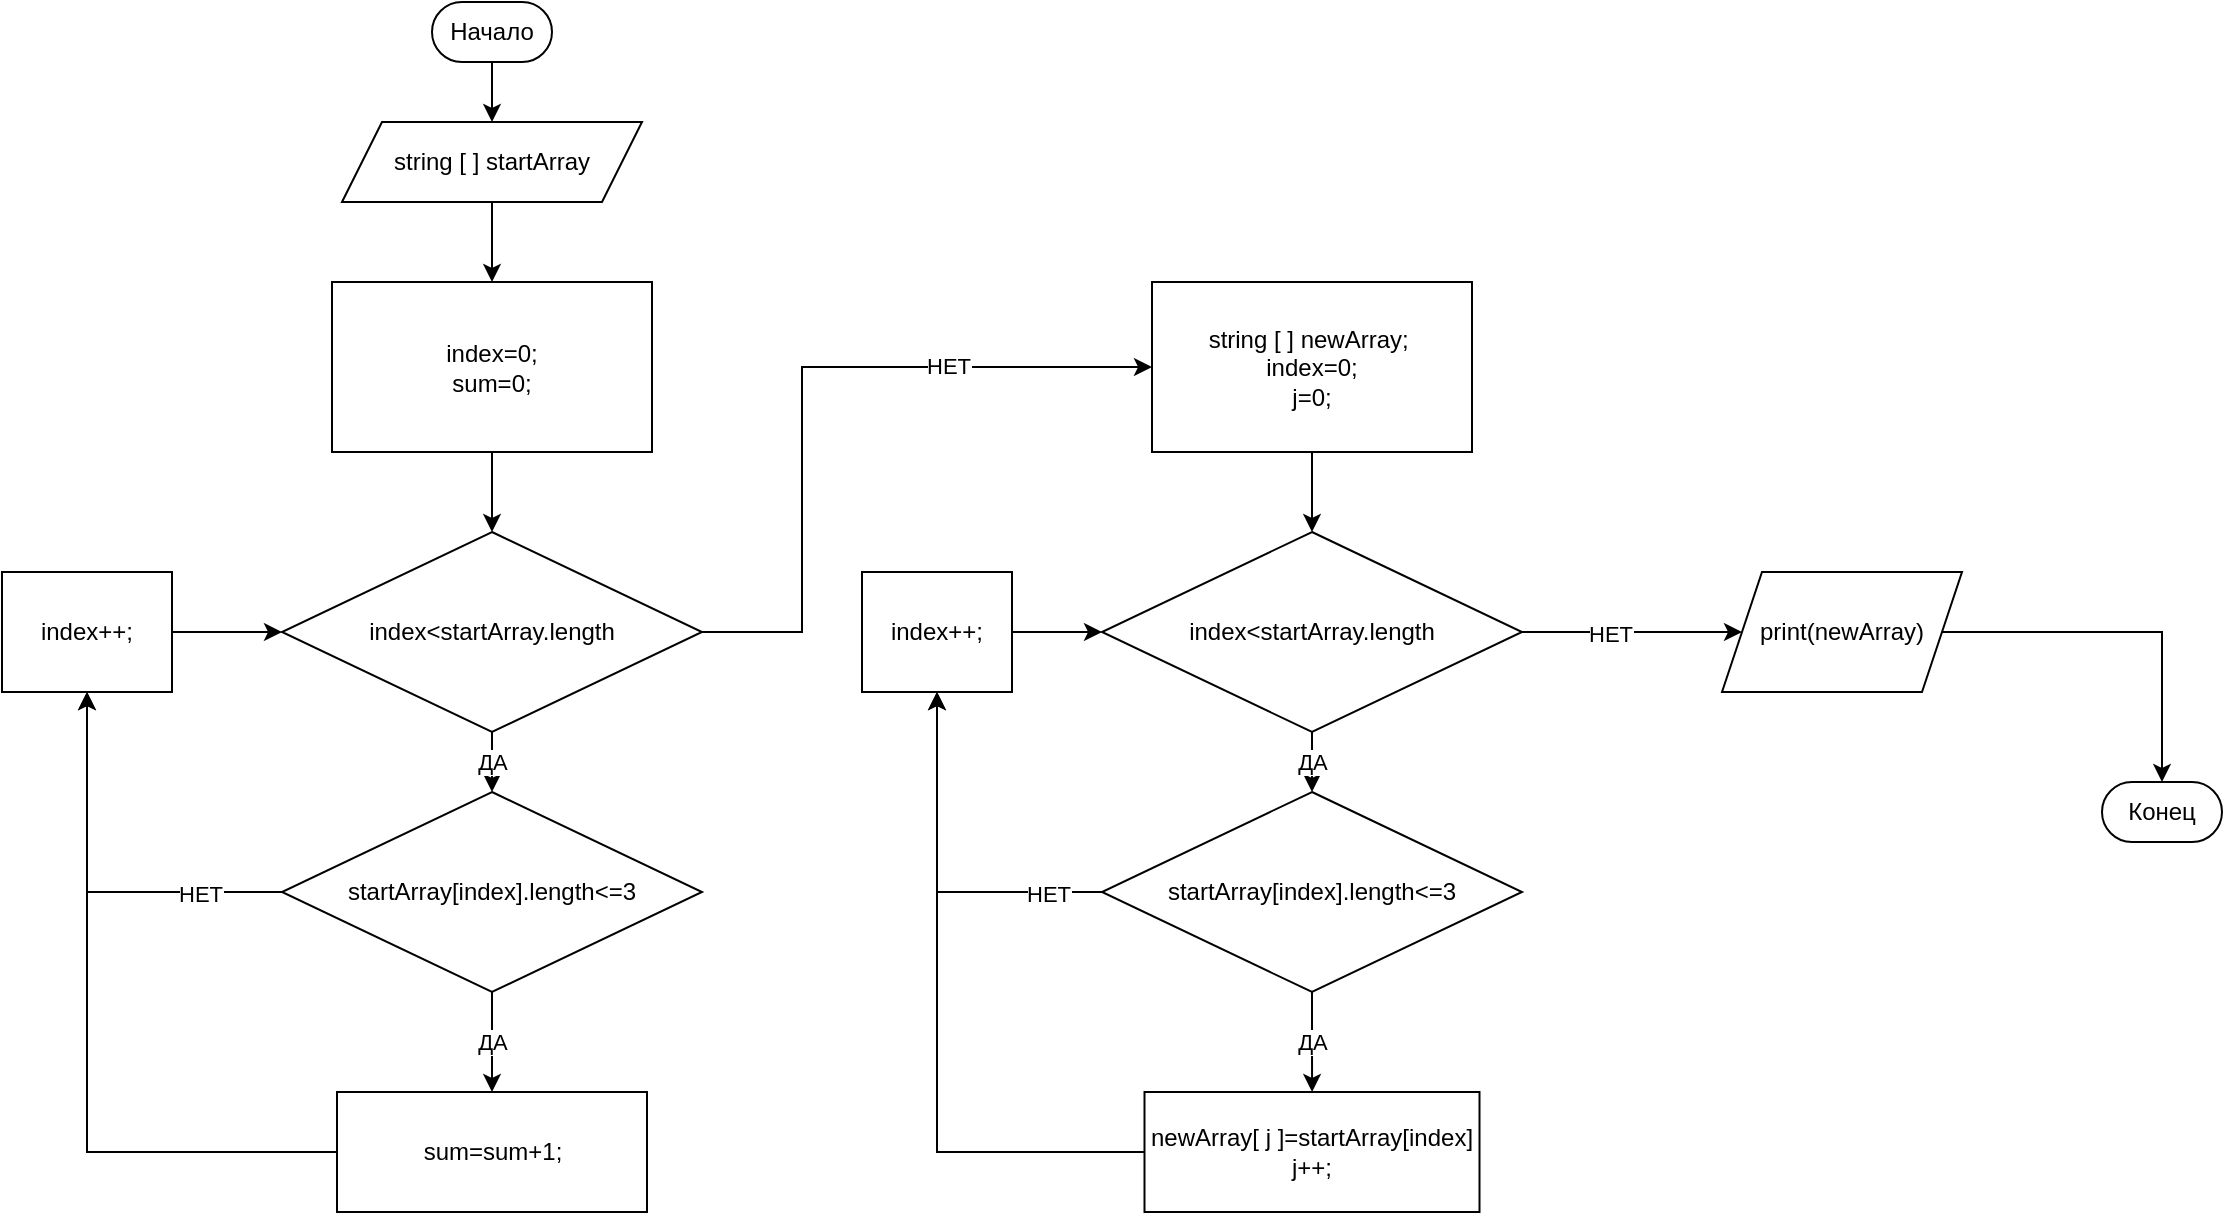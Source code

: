 <mxfile version="20.4.0" type="github">
  <diagram id="VdFKC_h9xf-gXitv9KbJ" name="Страница 1">
    <mxGraphModel dx="851" dy="2811" grid="1" gridSize="10" guides="1" tooltips="1" connect="1" arrows="1" fold="1" page="1" pageScale="1" pageWidth="1654" pageHeight="2336" math="0" shadow="0">
      <root>
        <mxCell id="0" />
        <mxCell id="1" parent="0" />
        <mxCell id="QxK2xaBH7U94x-TdCokO-1" value="" style="edgeStyle=orthogonalEdgeStyle;rounded=0;orthogonalLoop=1;jettySize=auto;html=1;" parent="1" source="QxK2xaBH7U94x-TdCokO-2" target="QxK2xaBH7U94x-TdCokO-4" edge="1">
          <mxGeometry relative="1" as="geometry" />
        </mxCell>
        <mxCell id="QxK2xaBH7U94x-TdCokO-2" value="Начало" style="rounded=1;whiteSpace=wrap;html=1;arcSize=50;" parent="1" vertex="1">
          <mxGeometry x="445" y="-2235" width="60" height="30" as="geometry" />
        </mxCell>
        <mxCell id="QxK2xaBH7U94x-TdCokO-3" value="" style="edgeStyle=orthogonalEdgeStyle;rounded=0;orthogonalLoop=1;jettySize=auto;html=1;" parent="1" source="QxK2xaBH7U94x-TdCokO-4" target="QxK2xaBH7U94x-TdCokO-6" edge="1">
          <mxGeometry relative="1" as="geometry" />
        </mxCell>
        <mxCell id="QxK2xaBH7U94x-TdCokO-4" value="string [ ] startArray" style="shape=parallelogram;perimeter=parallelogramPerimeter;whiteSpace=wrap;html=1;fixedSize=1;" parent="1" vertex="1">
          <mxGeometry x="400" y="-2175" width="150" height="40" as="geometry" />
        </mxCell>
        <mxCell id="QxK2xaBH7U94x-TdCokO-5" value="" style="edgeStyle=orthogonalEdgeStyle;rounded=0;orthogonalLoop=1;jettySize=auto;html=1;" parent="1" source="QxK2xaBH7U94x-TdCokO-6" target="QxK2xaBH7U94x-TdCokO-7" edge="1">
          <mxGeometry relative="1" as="geometry" />
        </mxCell>
        <mxCell id="QxK2xaBH7U94x-TdCokO-6" value="index=0;&lt;br&gt;sum=0;" style="rounded=0;whiteSpace=wrap;html=1;" parent="1" vertex="1">
          <mxGeometry x="395" y="-2095" width="160" height="85" as="geometry" />
        </mxCell>
        <mxCell id="k3AQD-l1bwYQ1r0FK6IG-7" value="ДА" style="edgeStyle=orthogonalEdgeStyle;rounded=0;orthogonalLoop=1;jettySize=auto;html=1;" edge="1" parent="1" source="QxK2xaBH7U94x-TdCokO-7" target="k3AQD-l1bwYQ1r0FK6IG-5">
          <mxGeometry relative="1" as="geometry" />
        </mxCell>
        <mxCell id="k3AQD-l1bwYQ1r0FK6IG-19" style="edgeStyle=orthogonalEdgeStyle;rounded=0;orthogonalLoop=1;jettySize=auto;html=1;entryX=0;entryY=0.5;entryDx=0;entryDy=0;" edge="1" parent="1" source="QxK2xaBH7U94x-TdCokO-7" target="k3AQD-l1bwYQ1r0FK6IG-2">
          <mxGeometry relative="1" as="geometry">
            <Array as="points">
              <mxPoint x="630" y="-1920" />
              <mxPoint x="630" y="-2052" />
            </Array>
          </mxGeometry>
        </mxCell>
        <mxCell id="k3AQD-l1bwYQ1r0FK6IG-20" value="НЕТ" style="edgeLabel;html=1;align=center;verticalAlign=middle;resizable=0;points=[];" vertex="1" connectable="0" parent="k3AQD-l1bwYQ1r0FK6IG-19">
          <mxGeometry x="0.428" y="1" relative="1" as="geometry">
            <mxPoint as="offset" />
          </mxGeometry>
        </mxCell>
        <mxCell id="QxK2xaBH7U94x-TdCokO-7" value="index&amp;lt;startArray.length" style="rhombus;whiteSpace=wrap;html=1;" parent="1" vertex="1">
          <mxGeometry x="370" y="-1970" width="210" height="100" as="geometry" />
        </mxCell>
        <mxCell id="k3AQD-l1bwYQ1r0FK6IG-11" style="edgeStyle=orthogonalEdgeStyle;rounded=0;orthogonalLoop=1;jettySize=auto;html=1;entryX=0.5;entryY=1;entryDx=0;entryDy=0;" edge="1" parent="1" source="QxK2xaBH7U94x-TdCokO-8" target="k3AQD-l1bwYQ1r0FK6IG-8">
          <mxGeometry relative="1" as="geometry" />
        </mxCell>
        <mxCell id="QxK2xaBH7U94x-TdCokO-8" value="sum=sum+1;&lt;span style=&quot;color: rgba(0, 0, 0, 0); font-family: monospace; font-size: 0px; text-align: start;&quot;&gt;%3CmxGraphModel%3E%3Croot%3E%3CmxCell%20id%3D%220%22%2F%3E%3CmxCell%20id%3D%221%22%20parent%3D%220%22%2F%3E%3CmxCell%20id%3D%222%22%20value%3D%22index%26amp%3Blt%3BstartArray.length%26lt%3Bbr%26gt%3BstartArray%5Bindex%5D.length%26amp%3Blt%3B%3D3%22%20style%3D%22rhombus%3BwhiteSpace%3Dwrap%3Bhtml%3D1%3B%22%20vertex%3D%221%22%20parent%3D%221%22%3E%3CmxGeometry%20x%3D%22370%22%20y%3D%22-1970%22%20width%3D%22210%22%20height%3D%22100%22%20as%3D%22geometry%22%2F%3E%3C%2FmxCell%3E%3C%2Froot%3E%3C%2FmxGraphModel%3E&lt;/span&gt;&lt;span style=&quot;color: rgba(0, 0, 0, 0); font-family: monospace; font-size: 0px; text-align: start;&quot;&gt;%3CmxGraphModel%3E%3Croot%3E%3CmxCell%20id%3D%220%22%2F%3E%3CmxCell%20id%3D%221%22%20parent%3D%220%22%2F%3E%3CmxCell%20id%3D%222%22%20value%3D%22index%26amp%3Blt%3BstartArray.length%26lt%3Bbr%26gt%3BstartArray%5Bindex%5D.length%26amp%3Blt%3B%3D3%22%20style%3D%22rhombus%3BwhiteSpace%3Dwrap%3Bhtml%3D1%3B%22%20vertex%3D%221%22%20parent%3D%221%22%3E%3CmxGeometry%20x%3D%22370%22%20y%3D%22-1970%22%20width%3D%22210%22%20height%3D%22100%22%20as%3D%22geometry%22%2F%3E%3C%2FmxCell%3E%3C%2Froot%3E%3C%2FmxGraphModel%3E&lt;/span&gt;&lt;span style=&quot;color: rgba(0, 0, 0, 0); font-family: monospace; font-size: 0px; text-align: start;&quot;&gt;%3CmxGraphModel%3E%3Croot%3E%3CmxCell%20id%3D%220%22%2F%3E%3CmxCell%20id%3D%221%22%20parent%3D%220%22%2F%3E%3CmxCell%20id%3D%222%22%20value%3D%22index%26amp%3Blt%3BstartArray.length%26lt%3Bbr%26gt%3BstartArray%5Bindex%5D.length%26amp%3Blt%3B%3D3%22%20style%3D%22rhombus%3BwhiteSpace%3Dwrap%3Bhtml%3D1%3B%22%20vertex%3D%221%22%20parent%3D%221%22%3E%3CmxGeometry%20x%3D%22370%22%20y%3D%22-1970%22%20width%3D%22210%22%20height%3D%22100%22%20as%3D%22geometry%22%2F%3E%3C%2FmxCell%3E%3C%2Froot%3E%3C%2FmxGraphModel%3E&lt;/span&gt;" style="rounded=0;whiteSpace=wrap;html=1;" parent="1" vertex="1">
          <mxGeometry x="397.5" y="-1690" width="155" height="60" as="geometry" />
        </mxCell>
        <mxCell id="QxK2xaBH7U94x-TdCokO-16" value="" style="edgeStyle=orthogonalEdgeStyle;rounded=0;orthogonalLoop=1;jettySize=auto;html=1;" parent="1" source="QxK2xaBH7U94x-TdCokO-11" target="QxK2xaBH7U94x-TdCokO-15" edge="1">
          <mxGeometry relative="1" as="geometry" />
        </mxCell>
        <mxCell id="QxK2xaBH7U94x-TdCokO-11" value="print(newArray)" style="shape=parallelogram;perimeter=parallelogramPerimeter;whiteSpace=wrap;html=1;fixedSize=1;" parent="1" vertex="1">
          <mxGeometry x="1090" y="-1950" width="120" height="60" as="geometry" />
        </mxCell>
        <mxCell id="QxK2xaBH7U94x-TdCokO-15" value="Конец" style="rounded=1;whiteSpace=wrap;html=1;arcSize=50;" parent="1" vertex="1">
          <mxGeometry x="1280" y="-1845" width="60" height="30" as="geometry" />
        </mxCell>
        <mxCell id="k3AQD-l1bwYQ1r0FK6IG-14" value="ДА" style="edgeStyle=orthogonalEdgeStyle;rounded=0;orthogonalLoop=1;jettySize=auto;html=1;" edge="1" parent="1" source="k3AQD-l1bwYQ1r0FK6IG-1" target="k3AQD-l1bwYQ1r0FK6IG-13">
          <mxGeometry relative="1" as="geometry" />
        </mxCell>
        <mxCell id="k3AQD-l1bwYQ1r0FK6IG-26" value="" style="edgeStyle=orthogonalEdgeStyle;rounded=0;orthogonalLoop=1;jettySize=auto;html=1;" edge="1" parent="1" source="k3AQD-l1bwYQ1r0FK6IG-1" target="QxK2xaBH7U94x-TdCokO-11">
          <mxGeometry relative="1" as="geometry" />
        </mxCell>
        <mxCell id="k3AQD-l1bwYQ1r0FK6IG-27" value="НЕТ" style="edgeLabel;html=1;align=center;verticalAlign=middle;resizable=0;points=[];" vertex="1" connectable="0" parent="k3AQD-l1bwYQ1r0FK6IG-26">
          <mxGeometry x="-0.202" y="-1" relative="1" as="geometry">
            <mxPoint as="offset" />
          </mxGeometry>
        </mxCell>
        <mxCell id="k3AQD-l1bwYQ1r0FK6IG-1" value="index&amp;lt;startArray.length" style="rhombus;whiteSpace=wrap;html=1;" vertex="1" parent="1">
          <mxGeometry x="780" y="-1970" width="210" height="100" as="geometry" />
        </mxCell>
        <mxCell id="k3AQD-l1bwYQ1r0FK6IG-4" value="" style="edgeStyle=orthogonalEdgeStyle;rounded=0;orthogonalLoop=1;jettySize=auto;html=1;" edge="1" parent="1" source="k3AQD-l1bwYQ1r0FK6IG-2" target="k3AQD-l1bwYQ1r0FK6IG-1">
          <mxGeometry relative="1" as="geometry" />
        </mxCell>
        <mxCell id="k3AQD-l1bwYQ1r0FK6IG-2" value="string [ ] newArray;&amp;nbsp;&lt;br&gt;index=0;&lt;br&gt;j=0;" style="rounded=0;whiteSpace=wrap;html=1;" vertex="1" parent="1">
          <mxGeometry x="805" y="-2095" width="160" height="85" as="geometry" />
        </mxCell>
        <mxCell id="k3AQD-l1bwYQ1r0FK6IG-6" value="ДА" style="edgeStyle=orthogonalEdgeStyle;rounded=0;orthogonalLoop=1;jettySize=auto;html=1;" edge="1" parent="1" source="k3AQD-l1bwYQ1r0FK6IG-5" target="QxK2xaBH7U94x-TdCokO-8">
          <mxGeometry relative="1" as="geometry" />
        </mxCell>
        <mxCell id="k3AQD-l1bwYQ1r0FK6IG-10" style="edgeStyle=orthogonalEdgeStyle;rounded=0;orthogonalLoop=1;jettySize=auto;html=1;entryX=0.5;entryY=1;entryDx=0;entryDy=0;" edge="1" parent="1" source="k3AQD-l1bwYQ1r0FK6IG-5" target="k3AQD-l1bwYQ1r0FK6IG-8">
          <mxGeometry relative="1" as="geometry" />
        </mxCell>
        <mxCell id="k3AQD-l1bwYQ1r0FK6IG-12" value="НЕТ" style="edgeLabel;html=1;align=center;verticalAlign=middle;resizable=0;points=[];" vertex="1" connectable="0" parent="k3AQD-l1bwYQ1r0FK6IG-10">
          <mxGeometry x="-0.584" y="1" relative="1" as="geometry">
            <mxPoint as="offset" />
          </mxGeometry>
        </mxCell>
        <mxCell id="k3AQD-l1bwYQ1r0FK6IG-5" value="startArray[index].length&amp;lt;=3" style="rhombus;whiteSpace=wrap;html=1;" vertex="1" parent="1">
          <mxGeometry x="370" y="-1840" width="210" height="100" as="geometry" />
        </mxCell>
        <mxCell id="k3AQD-l1bwYQ1r0FK6IG-9" value="" style="edgeStyle=orthogonalEdgeStyle;rounded=0;orthogonalLoop=1;jettySize=auto;html=1;" edge="1" parent="1" source="k3AQD-l1bwYQ1r0FK6IG-8" target="QxK2xaBH7U94x-TdCokO-7">
          <mxGeometry relative="1" as="geometry" />
        </mxCell>
        <mxCell id="k3AQD-l1bwYQ1r0FK6IG-8" value="index++;" style="rounded=0;whiteSpace=wrap;html=1;" vertex="1" parent="1">
          <mxGeometry x="230" y="-1950" width="85" height="60" as="geometry" />
        </mxCell>
        <mxCell id="k3AQD-l1bwYQ1r0FK6IG-17" value="ДА" style="edgeStyle=orthogonalEdgeStyle;rounded=0;orthogonalLoop=1;jettySize=auto;html=1;" edge="1" parent="1" source="k3AQD-l1bwYQ1r0FK6IG-13" target="k3AQD-l1bwYQ1r0FK6IG-16">
          <mxGeometry relative="1" as="geometry" />
        </mxCell>
        <mxCell id="k3AQD-l1bwYQ1r0FK6IG-22" style="edgeStyle=orthogonalEdgeStyle;rounded=0;orthogonalLoop=1;jettySize=auto;html=1;entryX=0.5;entryY=1;entryDx=0;entryDy=0;" edge="1" parent="1" source="k3AQD-l1bwYQ1r0FK6IG-13" target="k3AQD-l1bwYQ1r0FK6IG-18">
          <mxGeometry relative="1" as="geometry" />
        </mxCell>
        <mxCell id="k3AQD-l1bwYQ1r0FK6IG-24" value="НЕТ" style="edgeLabel;html=1;align=center;verticalAlign=middle;resizable=0;points=[];" vertex="1" connectable="0" parent="k3AQD-l1bwYQ1r0FK6IG-22">
          <mxGeometry x="-0.7" y="1" relative="1" as="geometry">
            <mxPoint as="offset" />
          </mxGeometry>
        </mxCell>
        <mxCell id="k3AQD-l1bwYQ1r0FK6IG-13" value="startArray[index].length&amp;lt;=3" style="rhombus;whiteSpace=wrap;html=1;" vertex="1" parent="1">
          <mxGeometry x="780" y="-1840" width="210" height="100" as="geometry" />
        </mxCell>
        <mxCell id="k3AQD-l1bwYQ1r0FK6IG-21" style="edgeStyle=orthogonalEdgeStyle;rounded=0;orthogonalLoop=1;jettySize=auto;html=1;entryX=0.5;entryY=1;entryDx=0;entryDy=0;" edge="1" parent="1" source="k3AQD-l1bwYQ1r0FK6IG-16" target="k3AQD-l1bwYQ1r0FK6IG-18">
          <mxGeometry relative="1" as="geometry" />
        </mxCell>
        <mxCell id="k3AQD-l1bwYQ1r0FK6IG-16" value="newArray[ j ]=startArray[index]&lt;br&gt;j++;" style="rounded=0;whiteSpace=wrap;html=1;" vertex="1" parent="1">
          <mxGeometry x="801.25" y="-1690" width="167.5" height="60" as="geometry" />
        </mxCell>
        <mxCell id="k3AQD-l1bwYQ1r0FK6IG-25" value="" style="edgeStyle=orthogonalEdgeStyle;rounded=0;orthogonalLoop=1;jettySize=auto;html=1;" edge="1" parent="1" source="k3AQD-l1bwYQ1r0FK6IG-18" target="k3AQD-l1bwYQ1r0FK6IG-1">
          <mxGeometry relative="1" as="geometry" />
        </mxCell>
        <mxCell id="k3AQD-l1bwYQ1r0FK6IG-18" value="index++;" style="rounded=0;whiteSpace=wrap;html=1;" vertex="1" parent="1">
          <mxGeometry x="660" y="-1950" width="75" height="60" as="geometry" />
        </mxCell>
      </root>
    </mxGraphModel>
  </diagram>
</mxfile>
